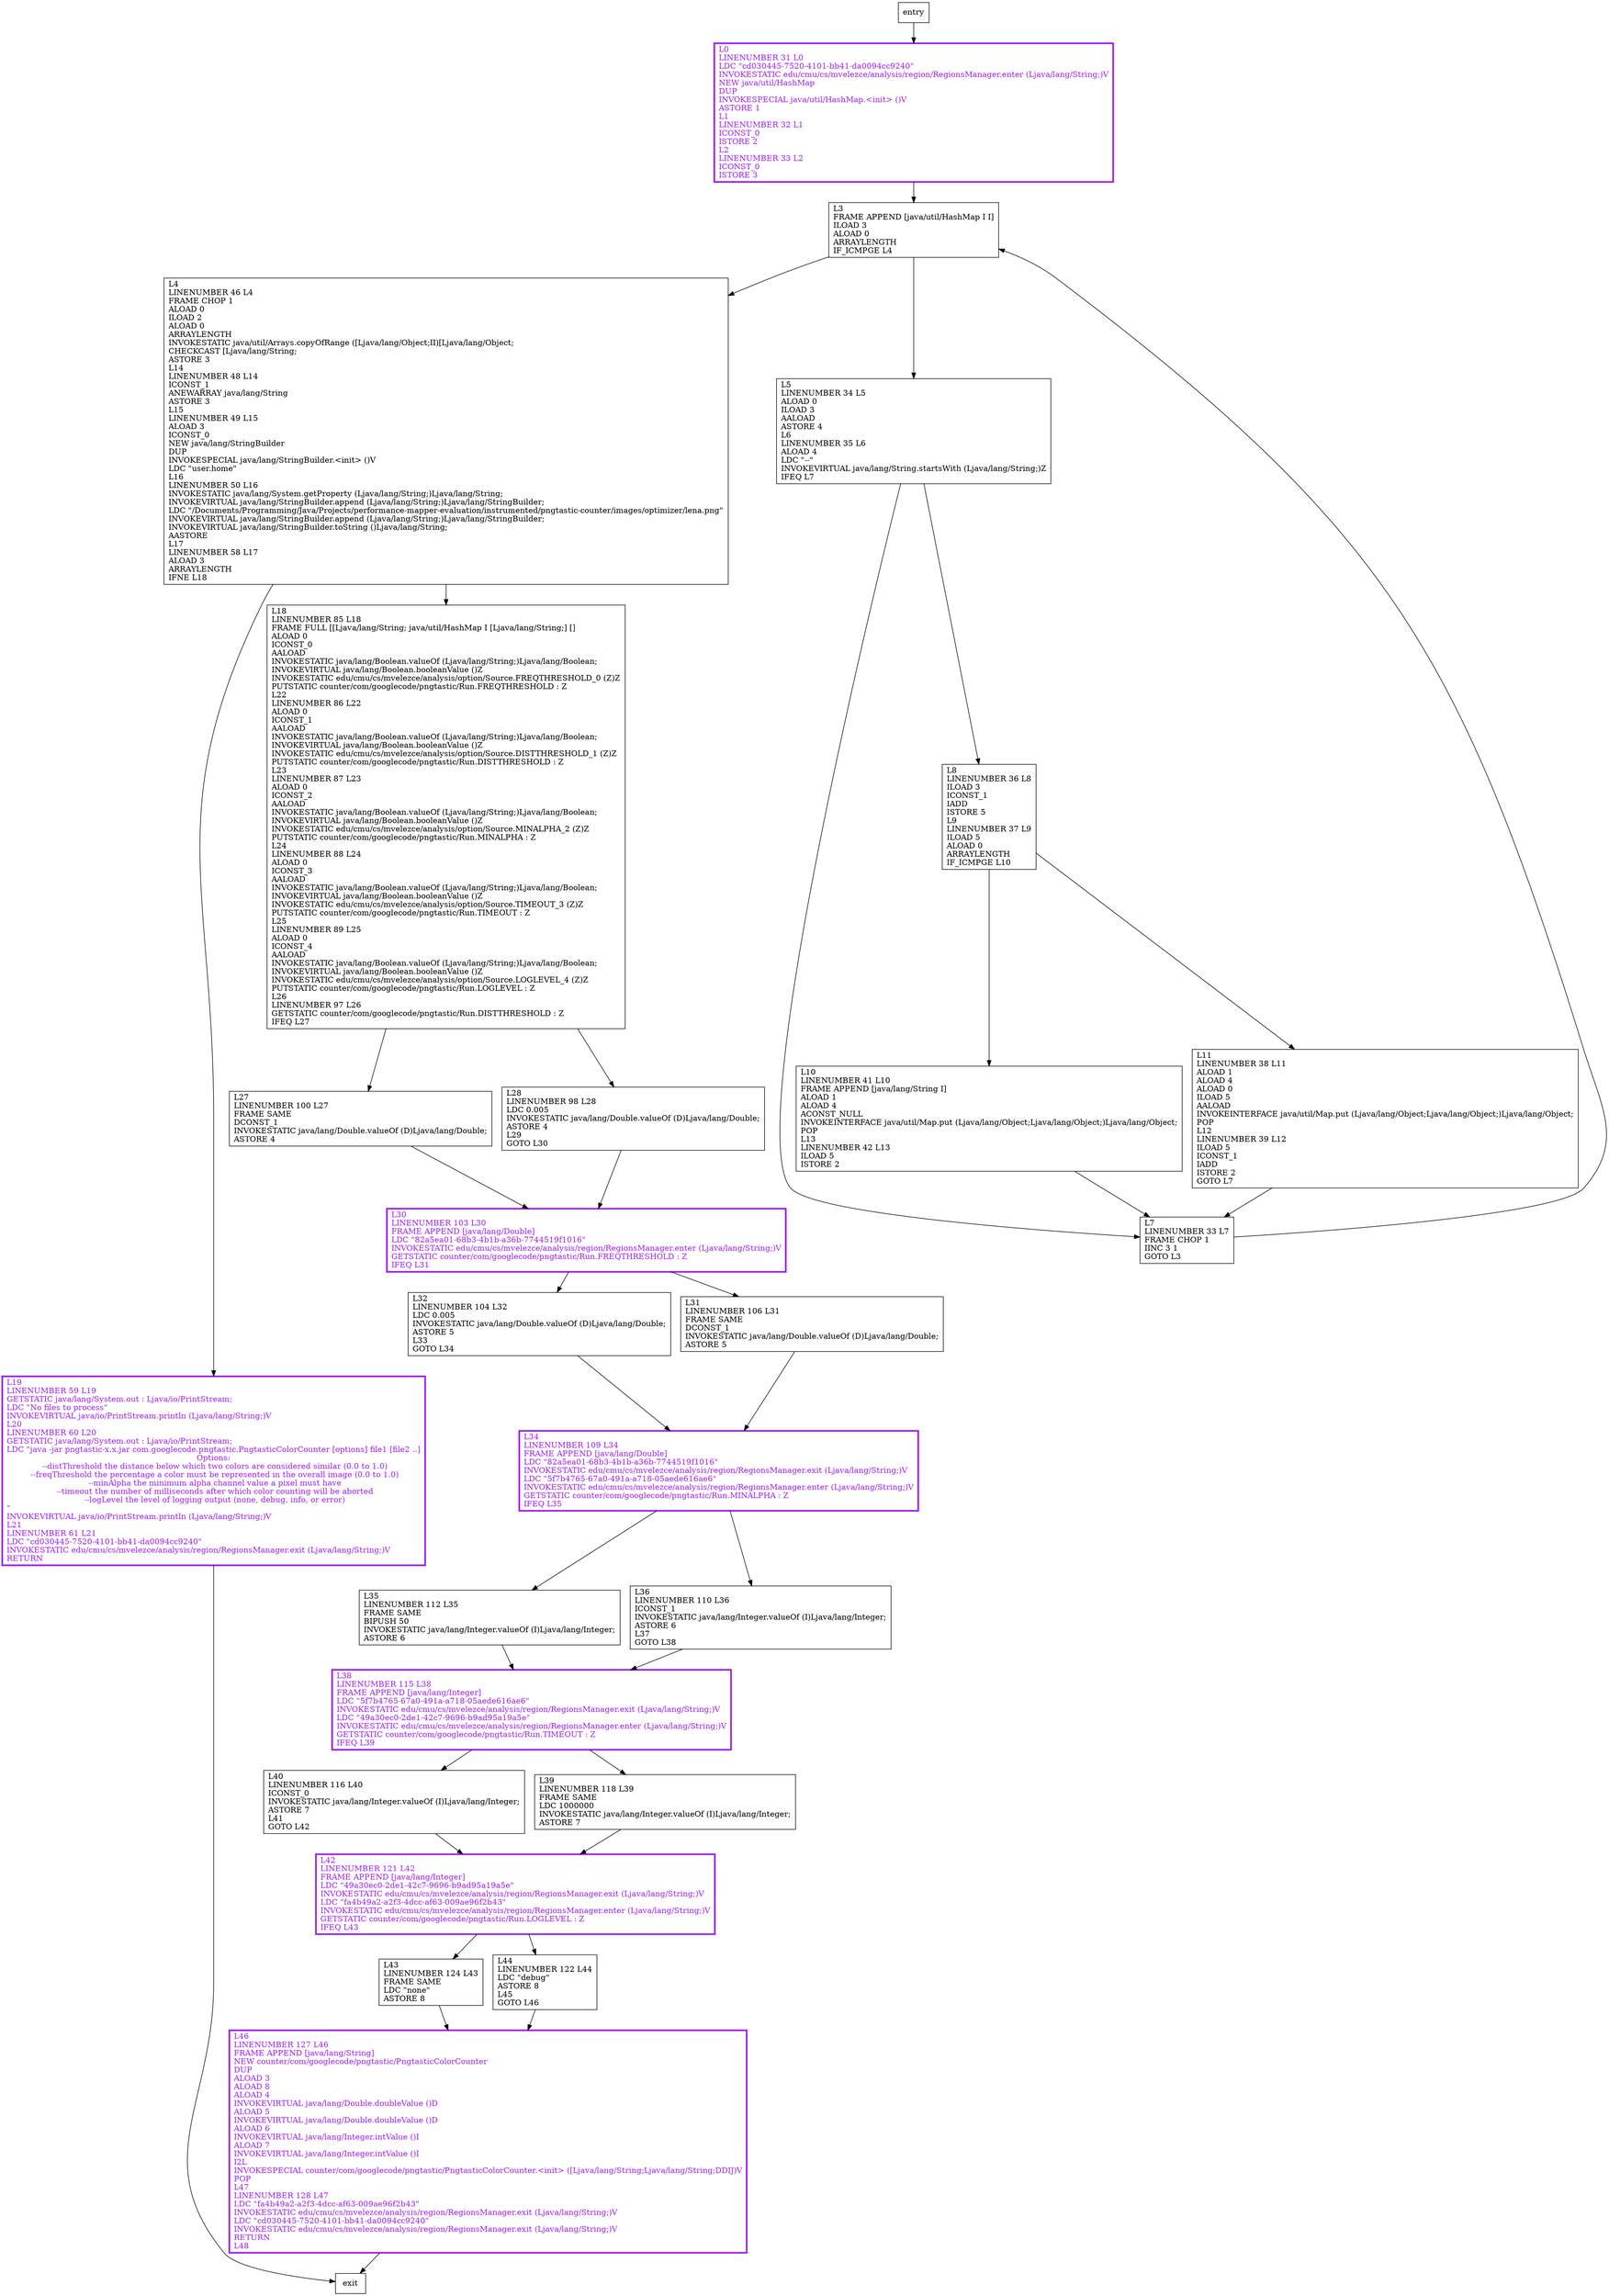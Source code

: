 digraph main {
node [shape=record];
1980933707 [label="L4\lLINENUMBER 46 L4\lFRAME CHOP 1\lALOAD 0\lILOAD 2\lALOAD 0\lARRAYLENGTH\lINVOKESTATIC java/util/Arrays.copyOfRange ([Ljava/lang/Object;II)[Ljava/lang/Object;\lCHECKCAST [Ljava/lang/String;\lASTORE 3\lL14\lLINENUMBER 48 L14\lICONST_1\lANEWARRAY java/lang/String\lASTORE 3\lL15\lLINENUMBER 49 L15\lALOAD 3\lICONST_0\lNEW java/lang/StringBuilder\lDUP\lINVOKESPECIAL java/lang/StringBuilder.\<init\> ()V\lLDC \"user.home\"\lL16\lLINENUMBER 50 L16\lINVOKESTATIC java/lang/System.getProperty (Ljava/lang/String;)Ljava/lang/String;\lINVOKEVIRTUAL java/lang/StringBuilder.append (Ljava/lang/String;)Ljava/lang/StringBuilder;\lLDC \"/Documents/Programming/Java/Projects/performance-mapper-evaluation/instrumented/pngtastic-counter/images/optimizer/lena.png\"\lINVOKEVIRTUAL java/lang/StringBuilder.append (Ljava/lang/String;)Ljava/lang/StringBuilder;\lINVOKEVIRTUAL java/lang/StringBuilder.toString ()Ljava/lang/String;\lAASTORE\lL17\lLINENUMBER 58 L17\lALOAD 3\lARRAYLENGTH\lIFNE L18\l"];
1407090873 [label="L46\lLINENUMBER 127 L46\lFRAME APPEND [java/lang/String]\lNEW counter/com/googlecode/pngtastic/PngtasticColorCounter\lDUP\lALOAD 3\lALOAD 8\lALOAD 4\lINVOKEVIRTUAL java/lang/Double.doubleValue ()D\lALOAD 5\lINVOKEVIRTUAL java/lang/Double.doubleValue ()D\lALOAD 6\lINVOKEVIRTUAL java/lang/Integer.intValue ()I\lALOAD 7\lINVOKEVIRTUAL java/lang/Integer.intValue ()I\lI2L\lINVOKESPECIAL counter/com/googlecode/pngtastic/PngtasticColorCounter.\<init\> ([Ljava/lang/String;Ljava/lang/String;DDIJ)V\lPOP\lL47\lLINENUMBER 128 L47\lLDC \"fa4b49a2-a2f3-4dcc-af63-009ae96f2b43\"\lINVOKESTATIC edu/cmu/cs/mvelezce/analysis/region/RegionsManager.exit (Ljava/lang/String;)V\lLDC \"cd030445-7520-4101-bb41-da0094cc9240\"\lINVOKESTATIC edu/cmu/cs/mvelezce/analysis/region/RegionsManager.exit (Ljava/lang/String;)V\lRETURN\lL48\l"];
1085327806 [label="L10\lLINENUMBER 41 L10\lFRAME APPEND [java/lang/String I]\lALOAD 1\lALOAD 4\lACONST_NULL\lINVOKEINTERFACE java/util/Map.put (Ljava/lang/Object;Ljava/lang/Object;)Ljava/lang/Object;\lPOP\lL13\lLINENUMBER 42 L13\lILOAD 5\lISTORE 2\l"];
347195685 [label="L40\lLINENUMBER 116 L40\lICONST_0\lINVOKESTATIC java/lang/Integer.valueOf (I)Ljava/lang/Integer;\lASTORE 7\lL41\lGOTO L42\l"];
2067781262 [label="L5\lLINENUMBER 34 L5\lALOAD 0\lILOAD 3\lAALOAD\lASTORE 4\lL6\lLINENUMBER 35 L6\lALOAD 4\lLDC \"--\"\lINVOKEVIRTUAL java/lang/String.startsWith (Ljava/lang/String;)Z\lIFEQ L7\l"];
1106587752 [label="L30\lLINENUMBER 103 L30\lFRAME APPEND [java/lang/Double]\lLDC \"82a5ea01-68b3-4b1b-a36b-7744519f1016\"\lINVOKESTATIC edu/cmu/cs/mvelezce/analysis/region/RegionsManager.enter (Ljava/lang/String;)V\lGETSTATIC counter/com/googlecode/pngtastic/Run.FREQTHRESHOLD : Z\lIFEQ L31\l"];
173275257 [label="L34\lLINENUMBER 109 L34\lFRAME APPEND [java/lang/Double]\lLDC \"82a5ea01-68b3-4b1b-a36b-7744519f1016\"\lINVOKESTATIC edu/cmu/cs/mvelezce/analysis/region/RegionsManager.exit (Ljava/lang/String;)V\lLDC \"5f7b4765-67a0-491a-a718-05aede616ae6\"\lINVOKESTATIC edu/cmu/cs/mvelezce/analysis/region/RegionsManager.enter (Ljava/lang/String;)V\lGETSTATIC counter/com/googlecode/pngtastic/Run.MINALPHA : Z\lIFEQ L35\l"];
340320950 [label="L19\lLINENUMBER 59 L19\lGETSTATIC java/lang/System.out : Ljava/io/PrintStream;\lLDC \"No files to process\"\lINVOKEVIRTUAL java/io/PrintStream.println (Ljava/lang/String;)V\lL20\lLINENUMBER 60 L20\lGETSTATIC java/lang/System.out : Ljava/io/PrintStream;\lLDC \"java -jar pngtastic-x.x.jar com.googlecode.pngtastic.PngtasticColorCounter [options] file1 [file2 ..]\nOptions:\n  --distThreshold    the distance below which two colors are considered similar (0.0 to 1.0)\n  --freqThreshold    the percentage a color must be represented in the overall image (0.0 to 1.0)\n  --minAlpha         the minimum alpha channel value a pixel must have\n  --timeout          the number of milliseconds after which color counting will be aborted\n  --logLevel         the level of logging output (none, debug, info, or error)\n\"\lINVOKEVIRTUAL java/io/PrintStream.println (Ljava/lang/String;)V\lL21\lLINENUMBER 61 L21\lLDC \"cd030445-7520-4101-bb41-da0094cc9240\"\lINVOKESTATIC edu/cmu/cs/mvelezce/analysis/region/RegionsManager.exit (Ljava/lang/String;)V\lRETURN\l"];
1913596400 [label="L3\lFRAME APPEND [java/util/HashMap I I]\lILOAD 3\lALOAD 0\lARRAYLENGTH\lIF_ICMPGE L4\l"];
766957165 [label="L7\lLINENUMBER 33 L7\lFRAME CHOP 1\lIINC 3 1\lGOTO L3\l"];
305030062 [label="L43\lLINENUMBER 124 L43\lFRAME SAME\lLDC \"none\"\lASTORE 8\l"];
812786243 [label="L42\lLINENUMBER 121 L42\lFRAME APPEND [java/lang/Integer]\lLDC \"49a30ec0-2de1-42c7-9696-b9ad95a19a5e\"\lINVOKESTATIC edu/cmu/cs/mvelezce/analysis/region/RegionsManager.exit (Ljava/lang/String;)V\lLDC \"fa4b49a2-a2f3-4dcc-af63-009ae96f2b43\"\lINVOKESTATIC edu/cmu/cs/mvelezce/analysis/region/RegionsManager.enter (Ljava/lang/String;)V\lGETSTATIC counter/com/googlecode/pngtastic/Run.LOGLEVEL : Z\lIFEQ L43\l"];
603132789 [label="L11\lLINENUMBER 38 L11\lALOAD 1\lALOAD 4\lALOAD 0\lILOAD 5\lAALOAD\lINVOKEINTERFACE java/util/Map.put (Ljava/lang/Object;Ljava/lang/Object;)Ljava/lang/Object;\lPOP\lL12\lLINENUMBER 39 L12\lILOAD 5\lICONST_1\lIADD\lISTORE 2\lGOTO L7\l"];
318453682 [label="L32\lLINENUMBER 104 L32\lLDC 0.005\lINVOKESTATIC java/lang/Double.valueOf (D)Ljava/lang/Double;\lASTORE 5\lL33\lGOTO L34\l"];
147613743 [label="L44\lLINENUMBER 122 L44\lLDC \"debug\"\lASTORE 8\lL45\lGOTO L46\l"];
1538161275 [label="L18\lLINENUMBER 85 L18\lFRAME FULL [[Ljava/lang/String; java/util/HashMap I [Ljava/lang/String;] []\lALOAD 0\lICONST_0\lAALOAD\lINVOKESTATIC java/lang/Boolean.valueOf (Ljava/lang/String;)Ljava/lang/Boolean;\lINVOKEVIRTUAL java/lang/Boolean.booleanValue ()Z\lINVOKESTATIC edu/cmu/cs/mvelezce/analysis/option/Source.FREQTHRESHOLD_0 (Z)Z\lPUTSTATIC counter/com/googlecode/pngtastic/Run.FREQTHRESHOLD : Z\lL22\lLINENUMBER 86 L22\lALOAD 0\lICONST_1\lAALOAD\lINVOKESTATIC java/lang/Boolean.valueOf (Ljava/lang/String;)Ljava/lang/Boolean;\lINVOKEVIRTUAL java/lang/Boolean.booleanValue ()Z\lINVOKESTATIC edu/cmu/cs/mvelezce/analysis/option/Source.DISTTHRESHOLD_1 (Z)Z\lPUTSTATIC counter/com/googlecode/pngtastic/Run.DISTTHRESHOLD : Z\lL23\lLINENUMBER 87 L23\lALOAD 0\lICONST_2\lAALOAD\lINVOKESTATIC java/lang/Boolean.valueOf (Ljava/lang/String;)Ljava/lang/Boolean;\lINVOKEVIRTUAL java/lang/Boolean.booleanValue ()Z\lINVOKESTATIC edu/cmu/cs/mvelezce/analysis/option/Source.MINALPHA_2 (Z)Z\lPUTSTATIC counter/com/googlecode/pngtastic/Run.MINALPHA : Z\lL24\lLINENUMBER 88 L24\lALOAD 0\lICONST_3\lAALOAD\lINVOKESTATIC java/lang/Boolean.valueOf (Ljava/lang/String;)Ljava/lang/Boolean;\lINVOKEVIRTUAL java/lang/Boolean.booleanValue ()Z\lINVOKESTATIC edu/cmu/cs/mvelezce/analysis/option/Source.TIMEOUT_3 (Z)Z\lPUTSTATIC counter/com/googlecode/pngtastic/Run.TIMEOUT : Z\lL25\lLINENUMBER 89 L25\lALOAD 0\lICONST_4\lAALOAD\lINVOKESTATIC java/lang/Boolean.valueOf (Ljava/lang/String;)Ljava/lang/Boolean;\lINVOKEVIRTUAL java/lang/Boolean.booleanValue ()Z\lINVOKESTATIC edu/cmu/cs/mvelezce/analysis/option/Source.LOGLEVEL_4 (Z)Z\lPUTSTATIC counter/com/googlecode/pngtastic/Run.LOGLEVEL : Z\lL26\lLINENUMBER 97 L26\lGETSTATIC counter/com/googlecode/pngtastic/Run.DISTTHRESHOLD : Z\lIFEQ L27\l"];
798700529 [label="L27\lLINENUMBER 100 L27\lFRAME SAME\lDCONST_1\lINVOKESTATIC java/lang/Double.valueOf (D)Ljava/lang/Double;\lASTORE 4\l"];
1772151429 [label="L28\lLINENUMBER 98 L28\lLDC 0.005\lINVOKESTATIC java/lang/Double.valueOf (D)Ljava/lang/Double;\lASTORE 4\lL29\lGOTO L30\l"];
419973183 [label="L39\lLINENUMBER 118 L39\lFRAME SAME\lLDC 1000000\lINVOKESTATIC java/lang/Integer.valueOf (I)Ljava/lang/Integer;\lASTORE 7\l"];
1686735527 [label="L31\lLINENUMBER 106 L31\lFRAME SAME\lDCONST_1\lINVOKESTATIC java/lang/Double.valueOf (D)Ljava/lang/Double;\lASTORE 5\l"];
1657667371 [label="L35\lLINENUMBER 112 L35\lFRAME SAME\lBIPUSH 50\lINVOKESTATIC java/lang/Integer.valueOf (I)Ljava/lang/Integer;\lASTORE 6\l"];
692060775 [label="L36\lLINENUMBER 110 L36\lICONST_1\lINVOKESTATIC java/lang/Integer.valueOf (I)Ljava/lang/Integer;\lASTORE 6\lL37\lGOTO L38\l"];
2050242933 [label="L0\lLINENUMBER 31 L0\lLDC \"cd030445-7520-4101-bb41-da0094cc9240\"\lINVOKESTATIC edu/cmu/cs/mvelezce/analysis/region/RegionsManager.enter (Ljava/lang/String;)V\lNEW java/util/HashMap\lDUP\lINVOKESPECIAL java/util/HashMap.\<init\> ()V\lASTORE 1\lL1\lLINENUMBER 32 L1\lICONST_0\lISTORE 2\lL2\lLINENUMBER 33 L2\lICONST_0\lISTORE 3\l"];
654125698 [label="L8\lLINENUMBER 36 L8\lILOAD 3\lICONST_1\lIADD\lISTORE 5\lL9\lLINENUMBER 37 L9\lILOAD 5\lALOAD 0\lARRAYLENGTH\lIF_ICMPGE L10\l"];
28600666 [label="L38\lLINENUMBER 115 L38\lFRAME APPEND [java/lang/Integer]\lLDC \"5f7b4765-67a0-491a-a718-05aede616ae6\"\lINVOKESTATIC edu/cmu/cs/mvelezce/analysis/region/RegionsManager.exit (Ljava/lang/String;)V\lLDC \"49a30ec0-2de1-42c7-9696-b9ad95a19a5e\"\lINVOKESTATIC edu/cmu/cs/mvelezce/analysis/region/RegionsManager.enter (Ljava/lang/String;)V\lGETSTATIC counter/com/googlecode/pngtastic/Run.TIMEOUT : Z\lIFEQ L39\l"];
entry;
exit;
1980933707 -> 1538161275;
1980933707 -> 340320950;
1407090873 -> exit;
1085327806 -> 766957165;
347195685 -> 812786243;
2067781262 -> 766957165;
2067781262 -> 654125698;
1106587752 -> 1686735527;
1106587752 -> 318453682;
173275257 -> 1657667371;
173275257 -> 692060775;
340320950 -> exit;
1913596400 -> 2067781262;
1913596400 -> 1980933707;
766957165 -> 1913596400;
305030062 -> 1407090873;
812786243 -> 305030062;
812786243 -> 147613743;
603132789 -> 766957165;
318453682 -> 173275257;
147613743 -> 1407090873;
entry -> 2050242933;
1538161275 -> 798700529;
1538161275 -> 1772151429;
798700529 -> 1106587752;
1772151429 -> 1106587752;
419973183 -> 812786243;
1686735527 -> 173275257;
1657667371 -> 28600666;
692060775 -> 28600666;
2050242933 -> 1913596400;
654125698 -> 1085327806;
654125698 -> 603132789;
28600666 -> 347195685;
28600666 -> 419973183;
1407090873[fontcolor="purple", penwidth=3, color="purple"];
1106587752[fontcolor="purple", penwidth=3, color="purple"];
812786243[fontcolor="purple", penwidth=3, color="purple"];
173275257[fontcolor="purple", penwidth=3, color="purple"];
340320950[fontcolor="purple", penwidth=3, color="purple"];
2050242933[fontcolor="purple", penwidth=3, color="purple"];
28600666[fontcolor="purple", penwidth=3, color="purple"];
}
